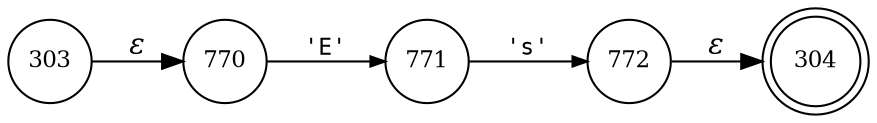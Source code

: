 digraph ATN {
rankdir=LR;
s304[fontsize=11, label="304", shape=doublecircle, fixedsize=true, width=.6];
s770[fontsize=11,label="770", shape=circle, fixedsize=true, width=.55, peripheries=1];
s771[fontsize=11,label="771", shape=circle, fixedsize=true, width=.55, peripheries=1];
s772[fontsize=11,label="772", shape=circle, fixedsize=true, width=.55, peripheries=1];
s303[fontsize=11,label="303", shape=circle, fixedsize=true, width=.55, peripheries=1];
s303 -> s770 [fontname="Times-Italic", label="&epsilon;"];
s770 -> s771 [fontsize=11, fontname="Courier", arrowsize=.7, label = "'E'", arrowhead = normal];
s771 -> s772 [fontsize=11, fontname="Courier", arrowsize=.7, label = "'s'", arrowhead = normal];
s772 -> s304 [fontname="Times-Italic", label="&epsilon;"];
}